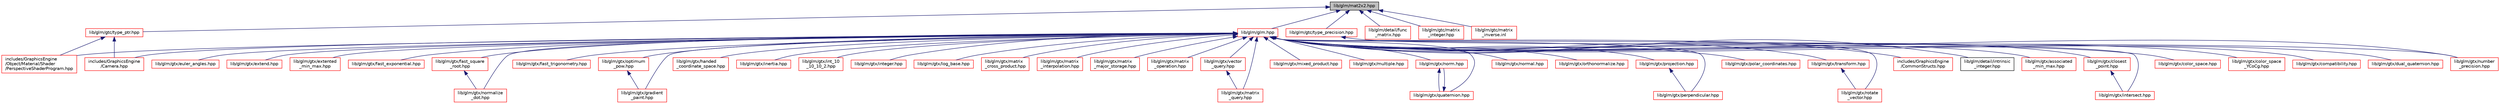 digraph "lib/glm/mat2x2.hpp"
{
  edge [fontname="Helvetica",fontsize="10",labelfontname="Helvetica",labelfontsize="10"];
  node [fontname="Helvetica",fontsize="10",shape=record];
  Node13 [label="lib/glm/mat2x2.hpp",height=0.2,width=0.4,color="black", fillcolor="grey75", style="filled", fontcolor="black"];
  Node13 -> Node14 [dir="back",color="midnightblue",fontsize="10",style="solid",fontname="Helvetica"];
  Node14 [label="lib/glm/glm.hpp",height=0.2,width=0.4,color="red", fillcolor="white", style="filled",URL="$glm_8hpp.html"];
  Node14 -> Node15 [dir="back",color="midnightblue",fontsize="10",style="solid",fontname="Helvetica"];
  Node15 [label="includes/GraphicsEngine\l/Camera.hpp",height=0.2,width=0.4,color="red", fillcolor="white", style="filled",URL="$_camera_8hpp_source.html"];
  Node14 -> Node20 [dir="back",color="midnightblue",fontsize="10",style="solid",fontname="Helvetica"];
  Node20 [label="includes/GraphicsEngine\l/CommonStructs.hpp",height=0.2,width=0.4,color="red", fillcolor="white", style="filled",URL="$_common_structs_8hpp_source.html"];
  Node14 -> Node24 [dir="back",color="midnightblue",fontsize="10",style="solid",fontname="Helvetica"];
  Node24 [label="includes/GraphicsEngine\l/Object/Material/Shader\l/PerspectiveShaderProgram.hpp",height=0.2,width=0.4,color="red", fillcolor="white", style="filled",URL="$_perspective_shader_program_8hpp_source.html"];
  Node14 -> Node26 [dir="back",color="midnightblue",fontsize="10",style="solid",fontname="Helvetica"];
  Node26 [label="lib/glm/detail/intrinsic\l_integer.hpp",height=0.2,width=0.4,color="black", fillcolor="white", style="filled",URL="$intrinsic__integer_8hpp_source.html"];
  Node14 -> Node27 [dir="back",color="midnightblue",fontsize="10",style="solid",fontname="Helvetica"];
  Node27 [label="lib/glm/gtx/associated\l_min_max.hpp",height=0.2,width=0.4,color="red", fillcolor="white", style="filled",URL="$associated__min__max_8hpp.html"];
  Node14 -> Node29 [dir="back",color="midnightblue",fontsize="10",style="solid",fontname="Helvetica"];
  Node29 [label="lib/glm/gtx/closest\l_point.hpp",height=0.2,width=0.4,color="red", fillcolor="white", style="filled",URL="$closest__point_8hpp_source.html"];
  Node29 -> Node30 [dir="back",color="midnightblue",fontsize="10",style="solid",fontname="Helvetica"];
  Node30 [label="lib/glm/gtx/intersect.hpp",height=0.2,width=0.4,color="red", fillcolor="white", style="filled",URL="$intersect_8hpp.html"];
  Node14 -> Node31 [dir="back",color="midnightblue",fontsize="10",style="solid",fontname="Helvetica"];
  Node31 [label="lib/glm/gtx/color_space.hpp",height=0.2,width=0.4,color="red", fillcolor="white", style="filled",URL="$color__space_8hpp.html"];
  Node14 -> Node32 [dir="back",color="midnightblue",fontsize="10",style="solid",fontname="Helvetica"];
  Node32 [label="lib/glm/gtx/color_space\l_YCoCg.hpp",height=0.2,width=0.4,color="red", fillcolor="white", style="filled",URL="$color__space___y_co_cg_8hpp.html"];
  Node14 -> Node33 [dir="back",color="midnightblue",fontsize="10",style="solid",fontname="Helvetica"];
  Node33 [label="lib/glm/gtx/compatibility.hpp",height=0.2,width=0.4,color="red", fillcolor="white", style="filled",URL="$compatibility_8hpp.html"];
  Node14 -> Node34 [dir="back",color="midnightblue",fontsize="10",style="solid",fontname="Helvetica"];
  Node34 [label="lib/glm/gtx/dual_quaternion.hpp",height=0.2,width=0.4,color="red", fillcolor="white", style="filled",URL="$dual__quaternion_8hpp.html"];
  Node14 -> Node35 [dir="back",color="midnightblue",fontsize="10",style="solid",fontname="Helvetica"];
  Node35 [label="lib/glm/gtx/euler_angles.hpp",height=0.2,width=0.4,color="red", fillcolor="white", style="filled",URL="$euler__angles_8hpp.html"];
  Node14 -> Node36 [dir="back",color="midnightblue",fontsize="10",style="solid",fontname="Helvetica"];
  Node36 [label="lib/glm/gtx/extend.hpp",height=0.2,width=0.4,color="red", fillcolor="white", style="filled",URL="$extend_8hpp.html"];
  Node14 -> Node37 [dir="back",color="midnightblue",fontsize="10",style="solid",fontname="Helvetica"];
  Node37 [label="lib/glm/gtx/extented\l_min_max.hpp",height=0.2,width=0.4,color="red", fillcolor="white", style="filled",URL="$extented__min__max_8hpp.html"];
  Node14 -> Node38 [dir="back",color="midnightblue",fontsize="10",style="solid",fontname="Helvetica"];
  Node38 [label="lib/glm/gtx/fast_exponential.hpp",height=0.2,width=0.4,color="red", fillcolor="white", style="filled",URL="$fast__exponential_8hpp.html"];
  Node14 -> Node39 [dir="back",color="midnightblue",fontsize="10",style="solid",fontname="Helvetica"];
  Node39 [label="lib/glm/gtx/fast_square\l_root.hpp",height=0.2,width=0.4,color="red", fillcolor="white", style="filled",URL="$fast__square__root_8hpp.html"];
  Node39 -> Node40 [dir="back",color="midnightblue",fontsize="10",style="solid",fontname="Helvetica"];
  Node40 [label="lib/glm/gtx/normalize\l_dot.hpp",height=0.2,width=0.4,color="red", fillcolor="white", style="filled",URL="$normalize__dot_8hpp.html"];
  Node14 -> Node41 [dir="back",color="midnightblue",fontsize="10",style="solid",fontname="Helvetica"];
  Node41 [label="lib/glm/gtx/fast_trigonometry.hpp",height=0.2,width=0.4,color="red", fillcolor="white", style="filled",URL="$fast__trigonometry_8hpp.html"];
  Node14 -> Node43 [dir="back",color="midnightblue",fontsize="10",style="solid",fontname="Helvetica"];
  Node43 [label="lib/glm/gtx/gradient\l_paint.hpp",height=0.2,width=0.4,color="red", fillcolor="white", style="filled",URL="$gradient__paint_8hpp.html"];
  Node14 -> Node44 [dir="back",color="midnightblue",fontsize="10",style="solid",fontname="Helvetica"];
  Node44 [label="lib/glm/gtx/optimum\l_pow.hpp",height=0.2,width=0.4,color="red", fillcolor="white", style="filled",URL="$optimum__pow_8hpp.html"];
  Node44 -> Node43 [dir="back",color="midnightblue",fontsize="10",style="solid",fontname="Helvetica"];
  Node14 -> Node46 [dir="back",color="midnightblue",fontsize="10",style="solid",fontname="Helvetica"];
  Node46 [label="lib/glm/gtx/handed\l_coordinate_space.hpp",height=0.2,width=0.4,color="red", fillcolor="white", style="filled",URL="$handed__coordinate__space_8hpp.html"];
  Node14 -> Node47 [dir="back",color="midnightblue",fontsize="10",style="solid",fontname="Helvetica"];
  Node47 [label="lib/glm/gtx/inertia.hpp",height=0.2,width=0.4,color="red", fillcolor="white", style="filled",URL="$inertia_8hpp.html"];
  Node14 -> Node48 [dir="back",color="midnightblue",fontsize="10",style="solid",fontname="Helvetica"];
  Node48 [label="lib/glm/gtx/int_10\l_10_10_2.hpp",height=0.2,width=0.4,color="red", fillcolor="white", style="filled",URL="$int__10__10__10__2_8hpp_source.html"];
  Node14 -> Node49 [dir="back",color="midnightblue",fontsize="10",style="solid",fontname="Helvetica"];
  Node49 [label="lib/glm/gtx/integer.hpp",height=0.2,width=0.4,color="red", fillcolor="white", style="filled",URL="$gtx_2integer_8hpp.html"];
  Node14 -> Node30 [dir="back",color="midnightblue",fontsize="10",style="solid",fontname="Helvetica"];
  Node14 -> Node51 [dir="back",color="midnightblue",fontsize="10",style="solid",fontname="Helvetica"];
  Node51 [label="lib/glm/gtx/log_base.hpp",height=0.2,width=0.4,color="red", fillcolor="white", style="filled",URL="$log__base_8hpp.html"];
  Node14 -> Node52 [dir="back",color="midnightblue",fontsize="10",style="solid",fontname="Helvetica"];
  Node52 [label="lib/glm/gtx/matrix\l_cross_product.hpp",height=0.2,width=0.4,color="red", fillcolor="white", style="filled",URL="$matrix__cross__product_8hpp.html"];
  Node14 -> Node53 [dir="back",color="midnightblue",fontsize="10",style="solid",fontname="Helvetica"];
  Node53 [label="lib/glm/gtx/matrix\l_interpolation.hpp",height=0.2,width=0.4,color="red", fillcolor="white", style="filled",URL="$matrix__interpolation_8hpp.html"];
  Node14 -> Node54 [dir="back",color="midnightblue",fontsize="10",style="solid",fontname="Helvetica"];
  Node54 [label="lib/glm/gtx/matrix\l_major_storage.hpp",height=0.2,width=0.4,color="red", fillcolor="white", style="filled",URL="$matrix__major__storage_8hpp.html"];
  Node14 -> Node55 [dir="back",color="midnightblue",fontsize="10",style="solid",fontname="Helvetica"];
  Node55 [label="lib/glm/gtx/matrix\l_operation.hpp",height=0.2,width=0.4,color="red", fillcolor="white", style="filled",URL="$matrix__operation_8hpp.html"];
  Node14 -> Node56 [dir="back",color="midnightblue",fontsize="10",style="solid",fontname="Helvetica"];
  Node56 [label="lib/glm/gtx/matrix\l_query.hpp",height=0.2,width=0.4,color="red", fillcolor="white", style="filled",URL="$matrix__query_8hpp.html"];
  Node14 -> Node57 [dir="back",color="midnightblue",fontsize="10",style="solid",fontname="Helvetica"];
  Node57 [label="lib/glm/gtx/vector\l_query.hpp",height=0.2,width=0.4,color="red", fillcolor="white", style="filled",URL="$vector__query_8hpp.html"];
  Node57 -> Node56 [dir="back",color="midnightblue",fontsize="10",style="solid",fontname="Helvetica"];
  Node14 -> Node58 [dir="back",color="midnightblue",fontsize="10",style="solid",fontname="Helvetica"];
  Node58 [label="lib/glm/gtx/mixed_product.hpp",height=0.2,width=0.4,color="red", fillcolor="white", style="filled",URL="$mixed__product_8hpp.html"];
  Node14 -> Node59 [dir="back",color="midnightblue",fontsize="10",style="solid",fontname="Helvetica"];
  Node59 [label="lib/glm/gtx/multiple.hpp",height=0.2,width=0.4,color="red", fillcolor="white", style="filled",URL="$multiple_8hpp.html"];
  Node14 -> Node60 [dir="back",color="midnightblue",fontsize="10",style="solid",fontname="Helvetica"];
  Node60 [label="lib/glm/gtx/norm.hpp",height=0.2,width=0.4,color="red", fillcolor="white", style="filled",URL="$norm_8hpp.html"];
  Node60 -> Node61 [dir="back",color="midnightblue",fontsize="10",style="solid",fontname="Helvetica"];
  Node61 [label="lib/glm/gtx/quaternion.hpp",height=0.2,width=0.4,color="red", fillcolor="white", style="filled",URL="$gtx_2quaternion_8hpp.html"];
  Node61 -> Node60 [dir="back",color="midnightblue",fontsize="10",style="solid",fontname="Helvetica"];
  Node14 -> Node61 [dir="back",color="midnightblue",fontsize="10",style="solid",fontname="Helvetica"];
  Node14 -> Node64 [dir="back",color="midnightblue",fontsize="10",style="solid",fontname="Helvetica"];
  Node64 [label="lib/glm/gtx/normal.hpp",height=0.2,width=0.4,color="red", fillcolor="white", style="filled",URL="$normal_8hpp.html"];
  Node14 -> Node40 [dir="back",color="midnightblue",fontsize="10",style="solid",fontname="Helvetica"];
  Node14 -> Node65 [dir="back",color="midnightblue",fontsize="10",style="solid",fontname="Helvetica"];
  Node65 [label="lib/glm/gtx/number\l_precision.hpp",height=0.2,width=0.4,color="red", fillcolor="white", style="filled",URL="$number__precision_8hpp.html"];
  Node14 -> Node66 [dir="back",color="midnightblue",fontsize="10",style="solid",fontname="Helvetica"];
  Node66 [label="lib/glm/gtx/orthonormalize.hpp",height=0.2,width=0.4,color="red", fillcolor="white", style="filled",URL="$orthonormalize_8hpp.html"];
  Node14 -> Node67 [dir="back",color="midnightblue",fontsize="10",style="solid",fontname="Helvetica"];
  Node67 [label="lib/glm/gtx/perpendicular.hpp",height=0.2,width=0.4,color="red", fillcolor="white", style="filled",URL="$perpendicular_8hpp.html"];
  Node14 -> Node68 [dir="back",color="midnightblue",fontsize="10",style="solid",fontname="Helvetica"];
  Node68 [label="lib/glm/gtx/projection.hpp",height=0.2,width=0.4,color="red", fillcolor="white", style="filled",URL="$projection_8hpp.html"];
  Node68 -> Node67 [dir="back",color="midnightblue",fontsize="10",style="solid",fontname="Helvetica"];
  Node14 -> Node69 [dir="back",color="midnightblue",fontsize="10",style="solid",fontname="Helvetica"];
  Node69 [label="lib/glm/gtx/polar_coordinates.hpp",height=0.2,width=0.4,color="red", fillcolor="white", style="filled",URL="$polar__coordinates_8hpp.html"];
  Node14 -> Node70 [dir="back",color="midnightblue",fontsize="10",style="solid",fontname="Helvetica"];
  Node70 [label="lib/glm/gtx/rotate\l_vector.hpp",height=0.2,width=0.4,color="red", fillcolor="white", style="filled",URL="$rotate__vector_8hpp.html"];
  Node14 -> Node71 [dir="back",color="midnightblue",fontsize="10",style="solid",fontname="Helvetica"];
  Node71 [label="lib/glm/gtx/transform.hpp",height=0.2,width=0.4,color="red", fillcolor="white", style="filled",URL="$transform_8hpp.html"];
  Node71 -> Node70 [dir="back",color="midnightblue",fontsize="10",style="solid",fontname="Helvetica"];
  Node13 -> Node79 [dir="back",color="midnightblue",fontsize="10",style="solid",fontname="Helvetica"];
  Node79 [label="lib/glm/detail/func\l_matrix.hpp",height=0.2,width=0.4,color="red", fillcolor="white", style="filled",URL="$func__matrix_8hpp_source.html"];
  Node13 -> Node83 [dir="back",color="midnightblue",fontsize="10",style="solid",fontname="Helvetica"];
  Node83 [label="lib/glm/gtc/matrix\l_integer.hpp",height=0.2,width=0.4,color="red", fillcolor="white", style="filled",URL="$matrix__integer_8hpp.html"];
  Node13 -> Node84 [dir="back",color="midnightblue",fontsize="10",style="solid",fontname="Helvetica"];
  Node84 [label="lib/glm/gtc/matrix\l_inverse.inl",height=0.2,width=0.4,color="red", fillcolor="white", style="filled",URL="$matrix__inverse_8inl.html"];
  Node13 -> Node86 [dir="back",color="midnightblue",fontsize="10",style="solid",fontname="Helvetica"];
  Node86 [label="lib/glm/gtc/type_precision.hpp",height=0.2,width=0.4,color="red", fillcolor="white", style="filled",URL="$type__precision_8hpp.html"];
  Node86 -> Node65 [dir="back",color="midnightblue",fontsize="10",style="solid",fontname="Helvetica"];
  Node13 -> Node88 [dir="back",color="midnightblue",fontsize="10",style="solid",fontname="Helvetica"];
  Node88 [label="lib/glm/gtc/type_ptr.hpp",height=0.2,width=0.4,color="red", fillcolor="white", style="filled",URL="$type__ptr_8hpp.html"];
  Node88 -> Node15 [dir="back",color="midnightblue",fontsize="10",style="solid",fontname="Helvetica"];
  Node88 -> Node24 [dir="back",color="midnightblue",fontsize="10",style="solid",fontname="Helvetica"];
}
